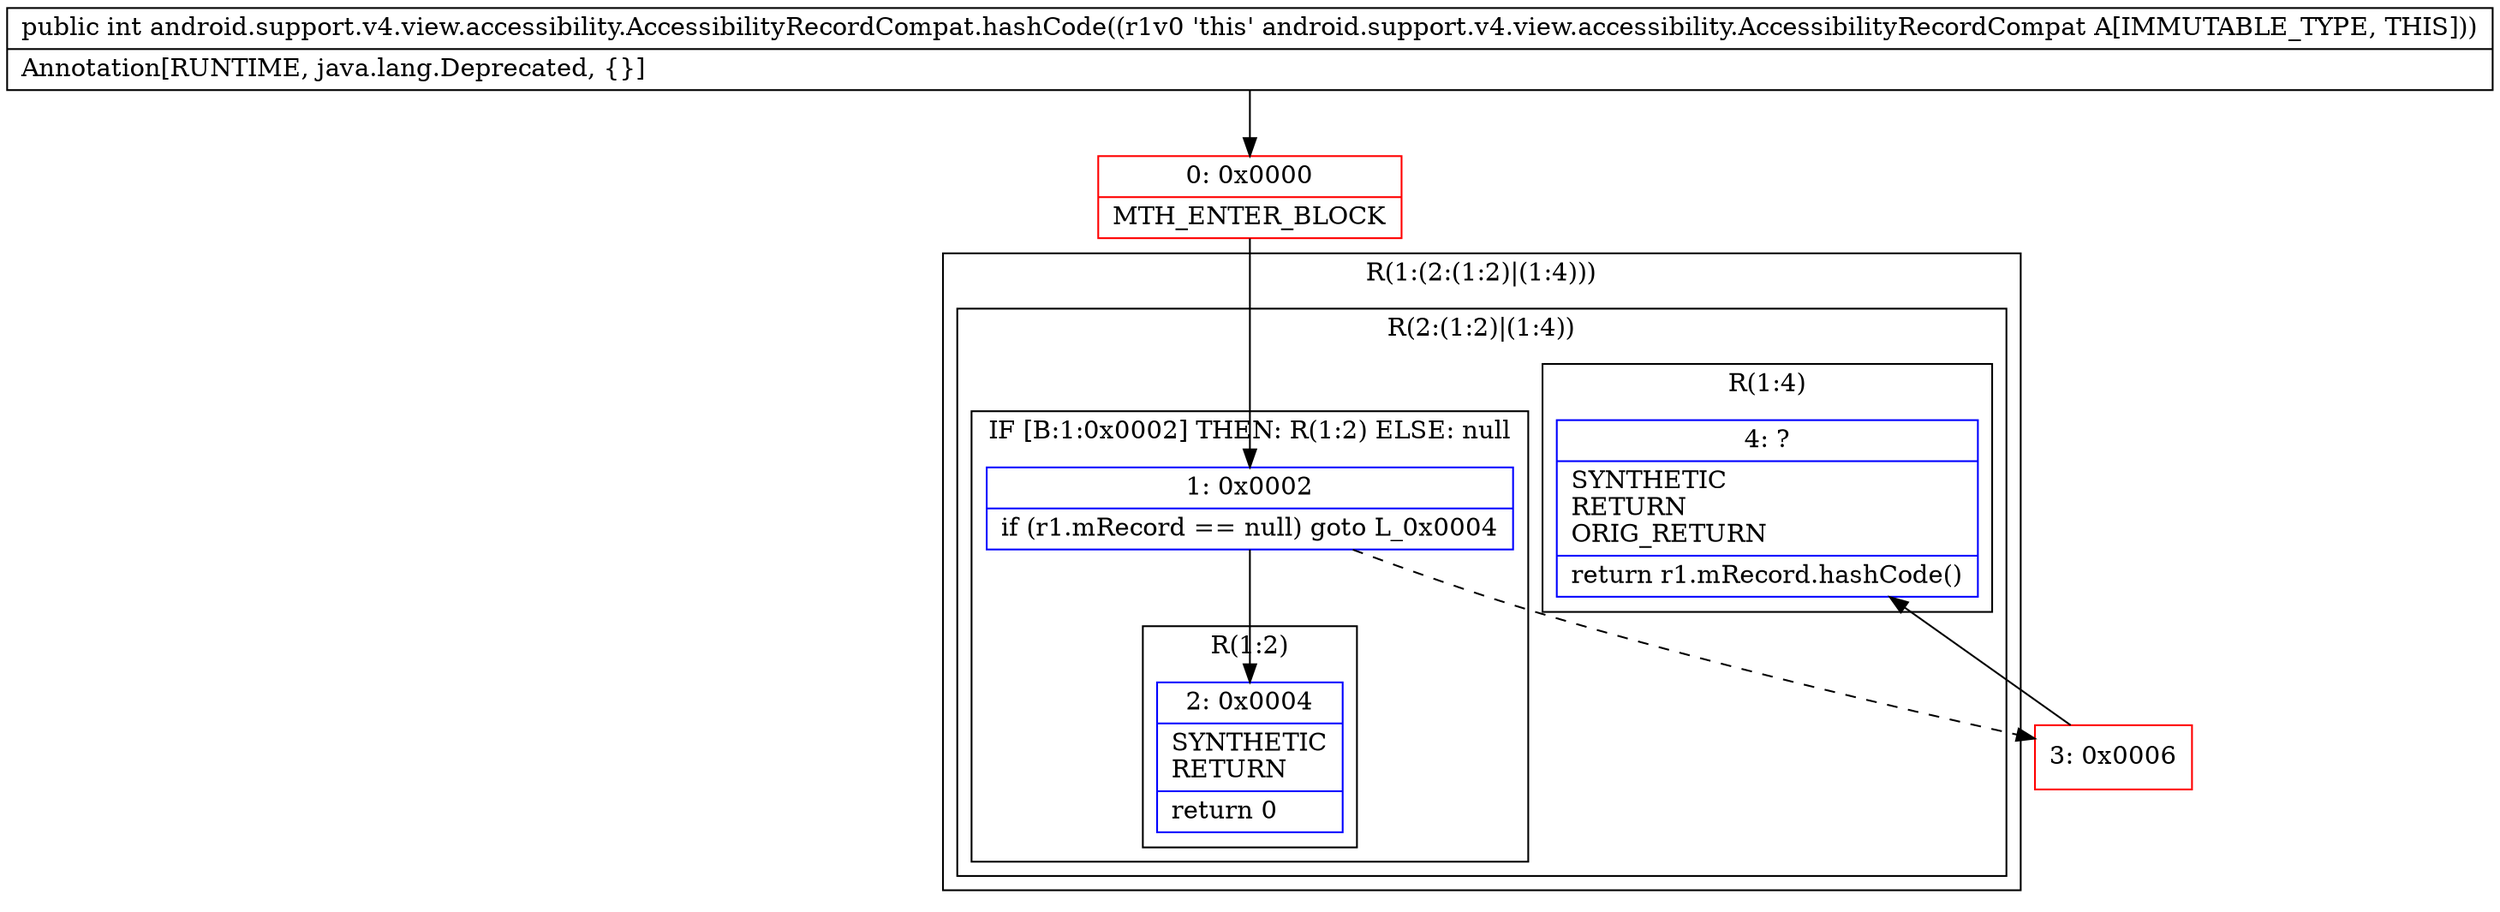 digraph "CFG forandroid.support.v4.view.accessibility.AccessibilityRecordCompat.hashCode()I" {
subgraph cluster_Region_140884700 {
label = "R(1:(2:(1:2)|(1:4)))";
node [shape=record,color=blue];
subgraph cluster_Region_2070523068 {
label = "R(2:(1:2)|(1:4))";
node [shape=record,color=blue];
subgraph cluster_IfRegion_2065726453 {
label = "IF [B:1:0x0002] THEN: R(1:2) ELSE: null";
node [shape=record,color=blue];
Node_1 [shape=record,label="{1\:\ 0x0002|if (r1.mRecord == null) goto L_0x0004\l}"];
subgraph cluster_Region_471239074 {
label = "R(1:2)";
node [shape=record,color=blue];
Node_2 [shape=record,label="{2\:\ 0x0004|SYNTHETIC\lRETURN\l|return 0\l}"];
}
}
subgraph cluster_Region_964715430 {
label = "R(1:4)";
node [shape=record,color=blue];
Node_4 [shape=record,label="{4\:\ ?|SYNTHETIC\lRETURN\lORIG_RETURN\l|return r1.mRecord.hashCode()\l}"];
}
}
}
Node_0 [shape=record,color=red,label="{0\:\ 0x0000|MTH_ENTER_BLOCK\l}"];
Node_3 [shape=record,color=red,label="{3\:\ 0x0006}"];
MethodNode[shape=record,label="{public int android.support.v4.view.accessibility.AccessibilityRecordCompat.hashCode((r1v0 'this' android.support.v4.view.accessibility.AccessibilityRecordCompat A[IMMUTABLE_TYPE, THIS]))  | Annotation[RUNTIME, java.lang.Deprecated, \{\}]\l}"];
MethodNode -> Node_0;
Node_1 -> Node_2;
Node_1 -> Node_3[style=dashed];
Node_0 -> Node_1;
Node_3 -> Node_4;
}

